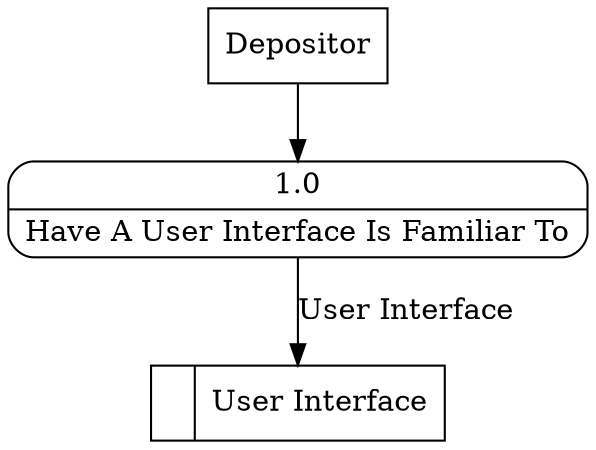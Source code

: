digraph dfd2{ 
node[shape=record]
200 [label="<f0>  |<f1> User Interface " ];
201 [label="Depositor" shape=box];
202 [label="{<f0> 1.0|<f1> Have A User Interface Is Familiar To }" shape=Mrecord];
201 -> 202
202 -> 200 [label="User Interface"]
}